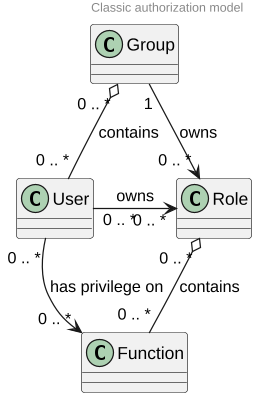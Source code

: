 @startuml roles
header Classic authorization model
skinparam defaultFontName Liberation Sans
scale 500 * 400
Role "0 .. *" o-- "0 .. *" Function: "contains"
Group "0 .. *" o-- "0 .. *" User: "contains"
User "0 .. *" -> "0 .. *" Role: "owns"
User "0 .. *" -> "0 .. *" Function: "has privilege on"
Group "1" -> "0 .. *" Role: "owns"
@enduml 